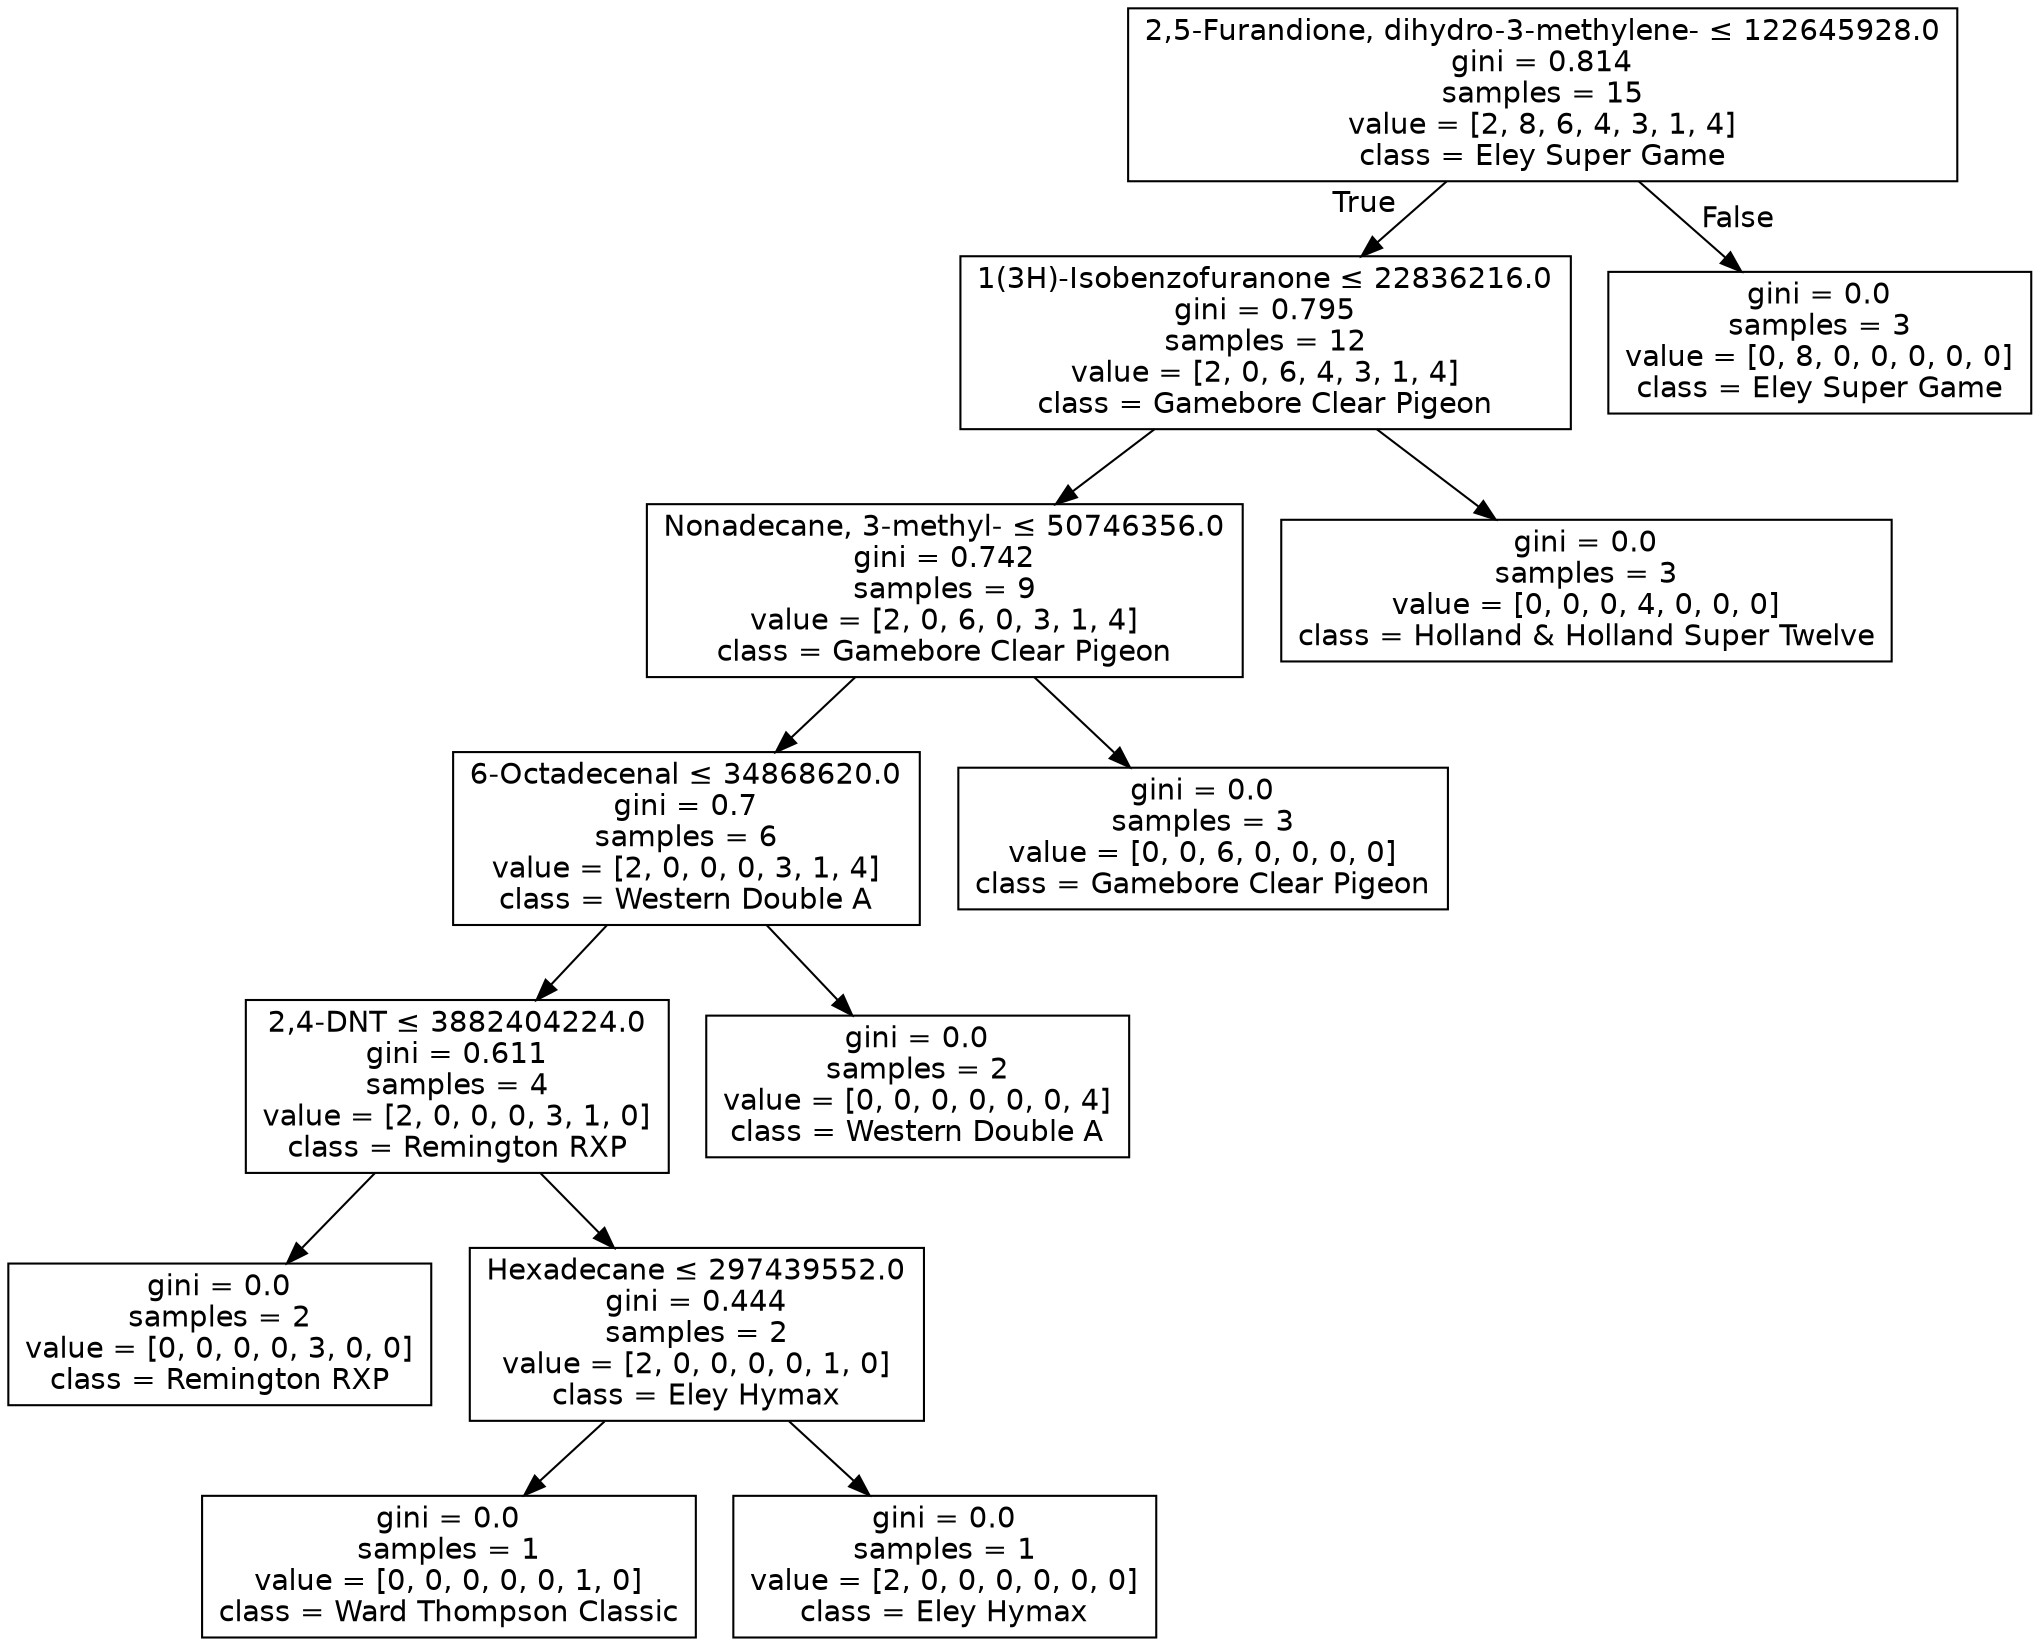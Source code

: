 digraph Tree {
node [shape=box, fontname="helvetica"] ;
edge [fontname="helvetica"] ;
0 [label=<2,5-Furandione, dihydro-3-methylene- &le; 122645928.0<br/>gini = 0.814<br/>samples = 15<br/>value = [2, 8, 6, 4, 3, 1, 4]<br/>class = Eley Super Game>] ;
1 [label=<1(3H)-Isobenzofuranone &le; 22836216.0<br/>gini = 0.795<br/>samples = 12<br/>value = [2, 0, 6, 4, 3, 1, 4]<br/>class = Gamebore Clear Pigeon>] ;
0 -> 1 [labeldistance=2.5, labelangle=45, headlabel="True"] ;
2 [label=<Nonadecane, 3-methyl- &le; 50746356.0<br/>gini = 0.742<br/>samples = 9<br/>value = [2, 0, 6, 0, 3, 1, 4]<br/>class = Gamebore Clear Pigeon>] ;
1 -> 2 ;
3 [label=<6-Octadecenal &le; 34868620.0<br/>gini = 0.7<br/>samples = 6<br/>value = [2, 0, 0, 0, 3, 1, 4]<br/>class = Western Double A>] ;
2 -> 3 ;
4 [label=<2,4-DNT &le; 3882404224.0<br/>gini = 0.611<br/>samples = 4<br/>value = [2, 0, 0, 0, 3, 1, 0]<br/>class = Remington RXP>] ;
3 -> 4 ;
5 [label=<gini = 0.0<br/>samples = 2<br/>value = [0, 0, 0, 0, 3, 0, 0]<br/>class = Remington RXP>] ;
4 -> 5 ;
6 [label=<Hexadecane &le; 297439552.0<br/>gini = 0.444<br/>samples = 2<br/>value = [2, 0, 0, 0, 0, 1, 0]<br/>class = Eley Hymax>] ;
4 -> 6 ;
7 [label=<gini = 0.0<br/>samples = 1<br/>value = [0, 0, 0, 0, 0, 1, 0]<br/>class = Ward Thompson Classic>] ;
6 -> 7 ;
8 [label=<gini = 0.0<br/>samples = 1<br/>value = [2, 0, 0, 0, 0, 0, 0]<br/>class = Eley Hymax>] ;
6 -> 8 ;
9 [label=<gini = 0.0<br/>samples = 2<br/>value = [0, 0, 0, 0, 0, 0, 4]<br/>class = Western Double A>] ;
3 -> 9 ;
10 [label=<gini = 0.0<br/>samples = 3<br/>value = [0, 0, 6, 0, 0, 0, 0]<br/>class = Gamebore Clear Pigeon>] ;
2 -> 10 ;
11 [label=<gini = 0.0<br/>samples = 3<br/>value = [0, 0, 0, 4, 0, 0, 0]<br/>class = Holland &amp; Holland Super Twelve>] ;
1 -> 11 ;
12 [label=<gini = 0.0<br/>samples = 3<br/>value = [0, 8, 0, 0, 0, 0, 0]<br/>class = Eley Super Game>] ;
0 -> 12 [labeldistance=2.5, labelangle=-45, headlabel="False"] ;
}
